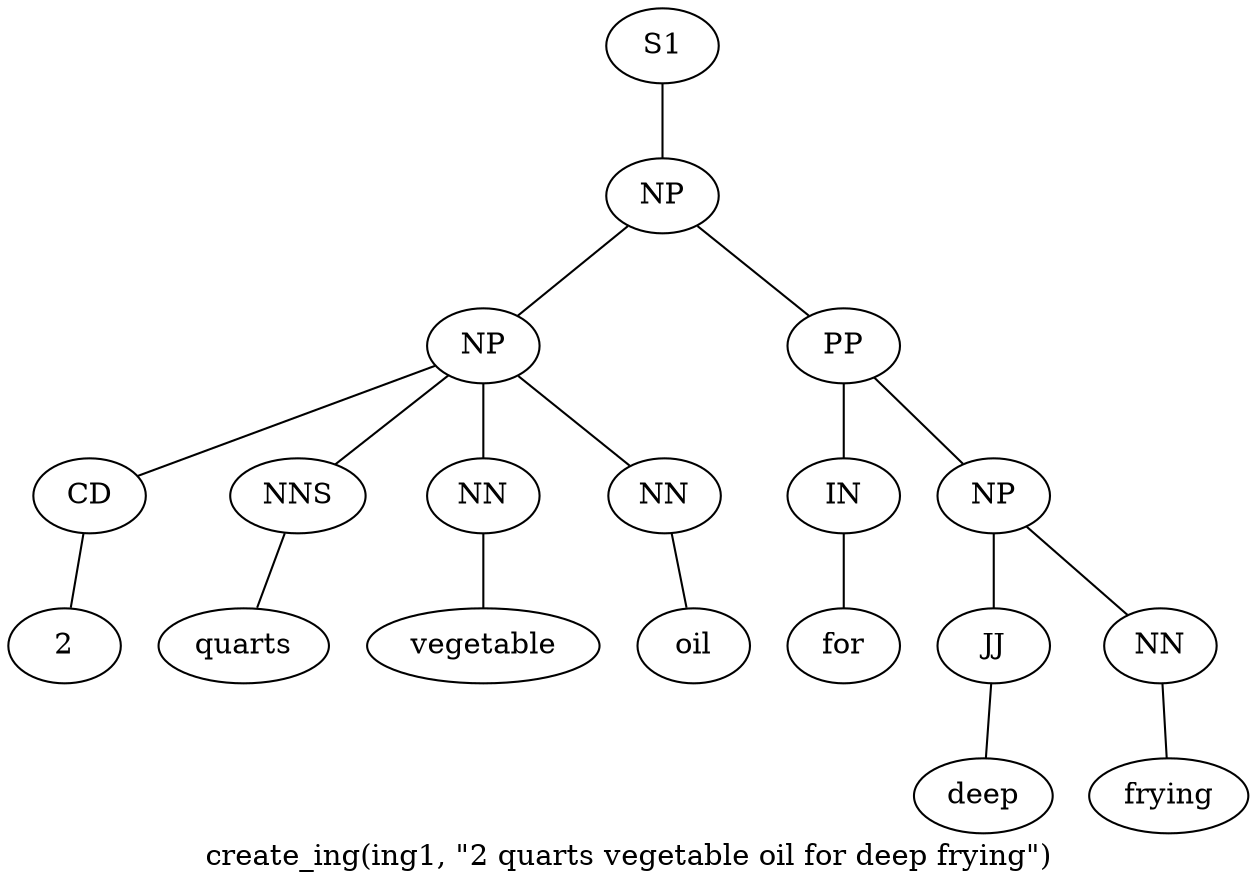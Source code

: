 graph SyntaxGraph {
	label = "create_ing(ing1, \"2 quarts vegetable oil for deep frying\")";
	Node0 [label="S1"];
	Node1 [label="NP"];
	Node2 [label="NP"];
	Node3 [label="CD"];
	Node4 [label="2"];
	Node5 [label="NNS"];
	Node6 [label="quarts"];
	Node7 [label="NN"];
	Node8 [label="vegetable"];
	Node9 [label="NN"];
	Node10 [label="oil"];
	Node11 [label="PP"];
	Node12 [label="IN"];
	Node13 [label="for"];
	Node14 [label="NP"];
	Node15 [label="JJ"];
	Node16 [label="deep"];
	Node17 [label="NN"];
	Node18 [label="frying"];

	Node0 -- Node1;
	Node1 -- Node2;
	Node1 -- Node11;
	Node2 -- Node3;
	Node2 -- Node5;
	Node2 -- Node7;
	Node2 -- Node9;
	Node3 -- Node4;
	Node5 -- Node6;
	Node7 -- Node8;
	Node9 -- Node10;
	Node11 -- Node12;
	Node11 -- Node14;
	Node12 -- Node13;
	Node14 -- Node15;
	Node14 -- Node17;
	Node15 -- Node16;
	Node17 -- Node18;
}